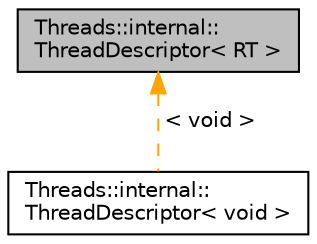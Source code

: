 digraph "Threads::internal::ThreadDescriptor&lt; RT &gt;"
{
 // LATEX_PDF_SIZE
  edge [fontname="Helvetica",fontsize="10",labelfontname="Helvetica",labelfontsize="10"];
  node [fontname="Helvetica",fontsize="10",shape=record];
  Node1 [label="Threads::internal::\lThreadDescriptor\< RT \>",height=0.2,width=0.4,color="black", fillcolor="grey75", style="filled", fontcolor="black",tooltip=" "];
  Node1 -> Node2 [dir="back",color="orange",fontsize="10",style="dashed",label=" \< void \>" ,fontname="Helvetica"];
  Node2 [label="Threads::internal::\lThreadDescriptor\< void \>",height=0.2,width=0.4,color="black", fillcolor="white", style="filled",URL="$structThreads_1_1internal_1_1ThreadDescriptor.html",tooltip=" "];
}
